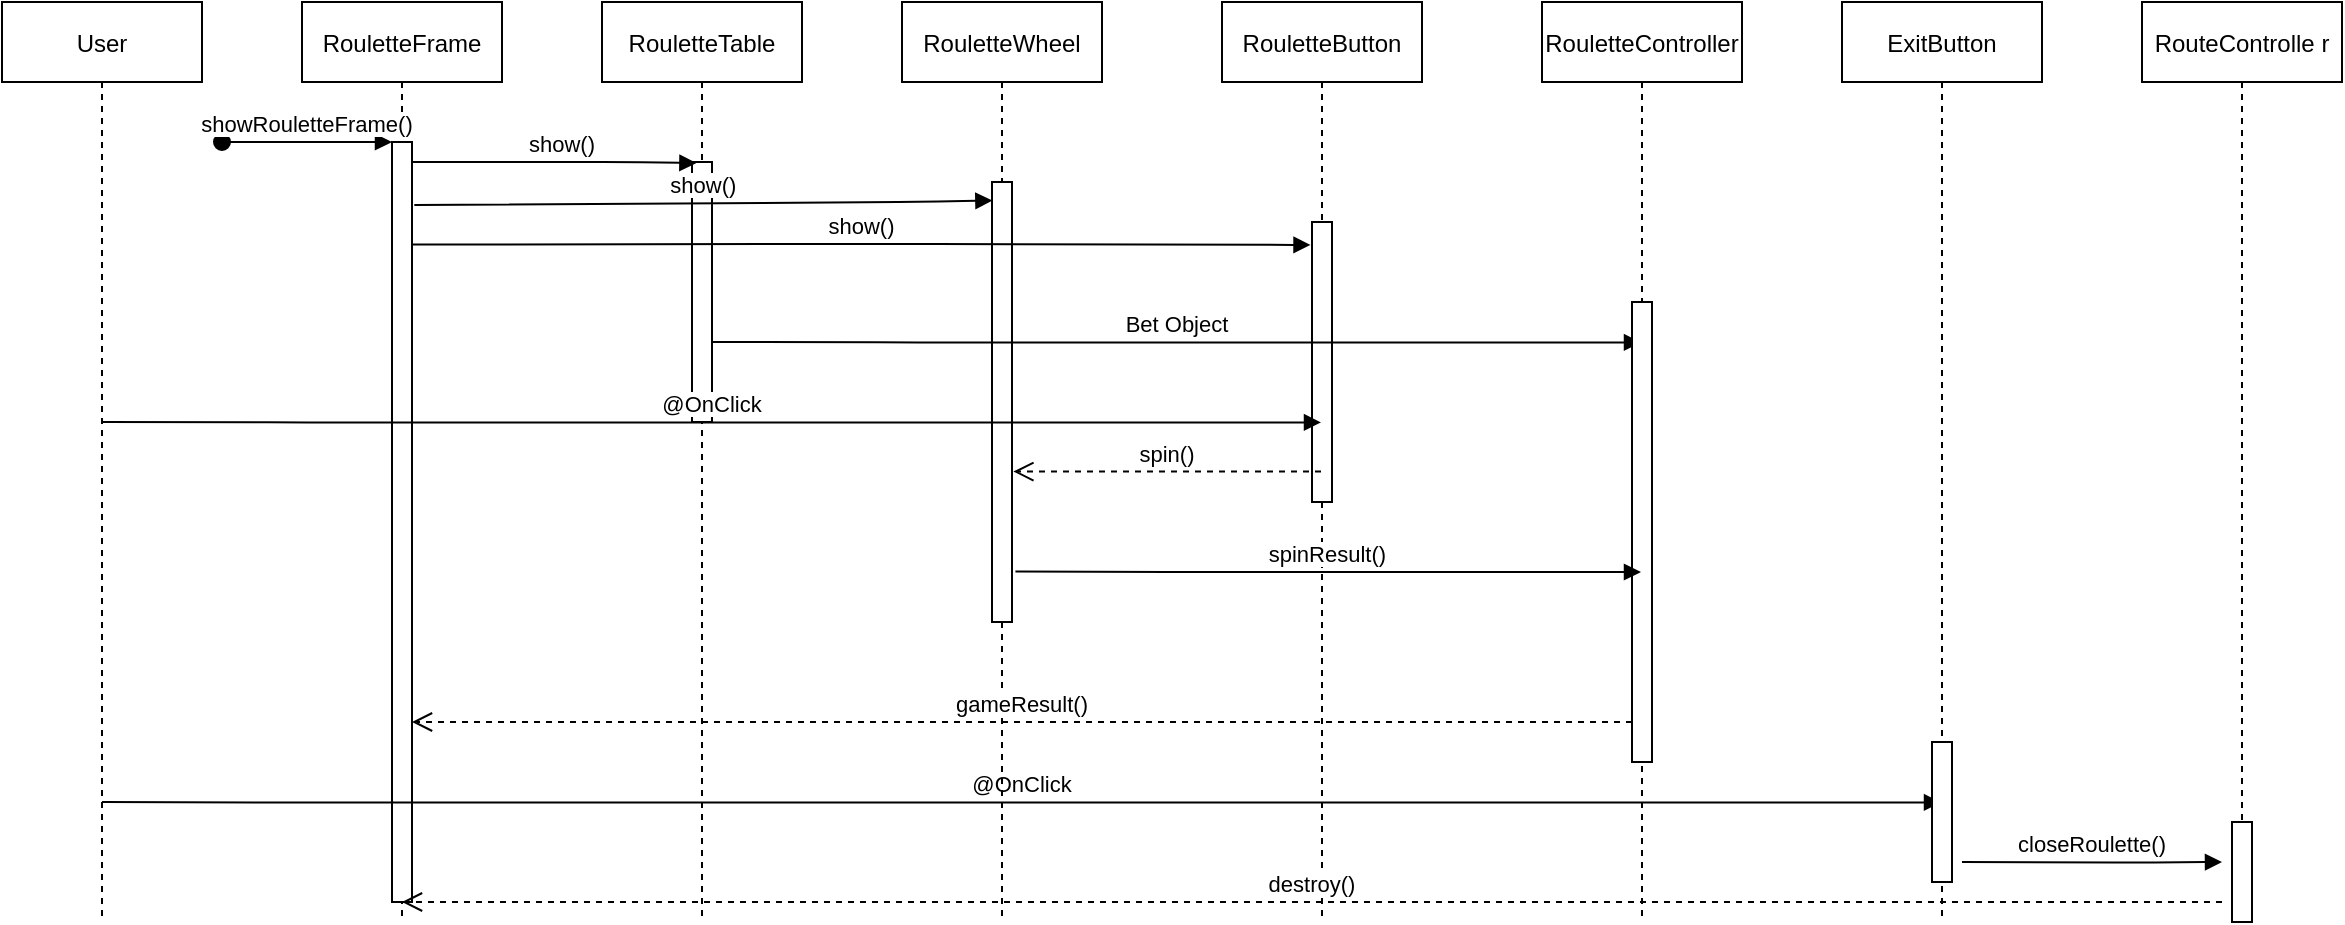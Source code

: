 <mxfile version="20.5.1" type="onedrive"><diagram id="kgpKYQtTHZ0yAKxKKP6v" name="Page-1"><mxGraphModel grid="1" page="1" gridSize="10" guides="1" tooltips="1" connect="1" arrows="1" fold="1" pageScale="1" pageWidth="850" pageHeight="1100" math="0" shadow="0"><root><mxCell id="0"/><mxCell id="1" parent="0"/><mxCell id="vGEL9RtBzpPKz4yXnmS3-22" value="RouletteFrame" style="shape=umlLifeline;perimeter=lifelinePerimeter;container=1;collapsible=0;recursiveResize=0;rounded=0;shadow=0;strokeWidth=1;" vertex="1" parent="1"><mxGeometry x="100" y="90" width="100" height="460" as="geometry"/></mxCell><mxCell id="vGEL9RtBzpPKz4yXnmS3-23" value="" style="points=[];perimeter=orthogonalPerimeter;rounded=0;shadow=0;strokeWidth=1;" vertex="1" parent="vGEL9RtBzpPKz4yXnmS3-22"><mxGeometry x="45" y="70" width="10" height="380" as="geometry"/></mxCell><mxCell id="vGEL9RtBzpPKz4yXnmS3-24" value="showRouletteFrame()" style="verticalAlign=bottom;startArrow=oval;endArrow=block;startSize=8;shadow=0;strokeWidth=1;" edge="1" parent="vGEL9RtBzpPKz4yXnmS3-22" target="vGEL9RtBzpPKz4yXnmS3-23"><mxGeometry relative="1" as="geometry"><mxPoint x="-40" y="70" as="sourcePoint"/></mxGeometry></mxCell><mxCell id="vGEL9RtBzpPKz4yXnmS3-53" value="@OnClick" style="verticalAlign=bottom;endArrow=block;shadow=0;strokeWidth=1;exitX=0.505;exitY=0.326;exitDx=0;exitDy=0;exitPerimeter=0;" edge="1" parent="vGEL9RtBzpPKz4yXnmS3-22" target="vGEL9RtBzpPKz4yXnmS3-48"><mxGeometry relative="1" as="geometry"><mxPoint x="-100.0" y="400.0" as="sourcePoint"/><mxPoint x="502.72" y="400.08" as="targetPoint"/><Array as="points"><mxPoint x="-7.37" y="400.24"/></Array></mxGeometry></mxCell><mxCell id="vGEL9RtBzpPKz4yXnmS3-25" value="RouletteTable" style="shape=umlLifeline;perimeter=lifelinePerimeter;container=1;collapsible=0;recursiveResize=0;rounded=0;shadow=0;strokeWidth=1;" vertex="1" parent="1"><mxGeometry x="250" y="90" width="100" height="460" as="geometry"/></mxCell><mxCell id="vGEL9RtBzpPKz4yXnmS3-26" value="" style="points=[];perimeter=orthogonalPerimeter;rounded=0;shadow=0;strokeWidth=1;" vertex="1" parent="vGEL9RtBzpPKz4yXnmS3-25"><mxGeometry x="45" y="80" width="10" height="130" as="geometry"/></mxCell><mxCell id="vGEL9RtBzpPKz4yXnmS3-27" value="show()" style="verticalAlign=bottom;endArrow=block;entryX=0.22;entryY=0.004;shadow=0;strokeWidth=1;entryDx=0;entryDy=0;entryPerimeter=0;" edge="1" parent="1" source="vGEL9RtBzpPKz4yXnmS3-23" target="vGEL9RtBzpPKz4yXnmS3-26"><mxGeometry x="0.055" relative="1" as="geometry"><mxPoint x="285" y="170" as="sourcePoint"/><Array as="points"><mxPoint x="260" y="170"/></Array><mxPoint as="offset"/></mxGeometry></mxCell><mxCell id="vGEL9RtBzpPKz4yXnmS3-28" value="User" style="shape=umlLifeline;perimeter=lifelinePerimeter;container=1;collapsible=0;recursiveResize=0;rounded=0;shadow=0;strokeWidth=1;" vertex="1" parent="1"><mxGeometry x="-50" y="90" width="100" height="460" as="geometry"/></mxCell><mxCell id="vGEL9RtBzpPKz4yXnmS3-29" value="RouletteWheel" style="shape=umlLifeline;perimeter=lifelinePerimeter;container=1;collapsible=0;recursiveResize=0;rounded=0;shadow=0;strokeWidth=1;" vertex="1" parent="1"><mxGeometry x="400" y="90" width="100" height="460" as="geometry"/></mxCell><mxCell id="vGEL9RtBzpPKz4yXnmS3-30" value="" style="points=[];perimeter=orthogonalPerimeter;rounded=0;shadow=0;strokeWidth=1;" vertex="1" parent="vGEL9RtBzpPKz4yXnmS3-29"><mxGeometry x="45" y="90" width="10" height="220" as="geometry"/></mxCell><mxCell id="vGEL9RtBzpPKz4yXnmS3-32" value="RouletteButton" style="shape=umlLifeline;perimeter=lifelinePerimeter;container=1;collapsible=0;recursiveResize=0;rounded=0;shadow=0;strokeWidth=1;" vertex="1" parent="1"><mxGeometry x="560" y="90" width="100" height="460" as="geometry"/></mxCell><mxCell id="vGEL9RtBzpPKz4yXnmS3-33" value="" style="points=[];perimeter=orthogonalPerimeter;rounded=0;shadow=0;strokeWidth=1;" vertex="1" parent="vGEL9RtBzpPKz4yXnmS3-32"><mxGeometry x="45" y="110" width="10" height="140" as="geometry"/></mxCell><mxCell id="vGEL9RtBzpPKz4yXnmS3-36" value="Bet Object" style="verticalAlign=bottom;endArrow=block;shadow=0;strokeWidth=1;" edge="1" parent="vGEL9RtBzpPKz4yXnmS3-32" target="vGEL9RtBzpPKz4yXnmS3-37"><mxGeometry relative="1" as="geometry"><mxPoint x="-255" y="170" as="sourcePoint"/><mxPoint x="135" y="170" as="targetPoint"/><Array as="points"><mxPoint x="-161.87" y="170.2"/></Array><mxPoint as="offset"/></mxGeometry></mxCell><mxCell id="vGEL9RtBzpPKz4yXnmS3-35" value="@OnClick" style="verticalAlign=bottom;endArrow=block;shadow=0;strokeWidth=1;" edge="1" parent="1" target="vGEL9RtBzpPKz4yXnmS3-32"><mxGeometry relative="1" as="geometry"><mxPoint y="300" as="sourcePoint"/><mxPoint x="580" y="300" as="targetPoint"/><Array as="points"><mxPoint x="93.13" y="300.2"/></Array></mxGeometry></mxCell><mxCell id="vGEL9RtBzpPKz4yXnmS3-37" value="RouletteController" style="shape=umlLifeline;perimeter=lifelinePerimeter;container=1;collapsible=0;recursiveResize=0;rounded=0;shadow=0;strokeWidth=1;" vertex="1" parent="1"><mxGeometry x="720" y="90" width="100" height="460" as="geometry"/></mxCell><mxCell id="vGEL9RtBzpPKz4yXnmS3-38" value="" style="points=[];perimeter=orthogonalPerimeter;rounded=0;shadow=0;strokeWidth=1;" vertex="1" parent="vGEL9RtBzpPKz4yXnmS3-37"><mxGeometry x="45" y="150" width="10" height="230" as="geometry"/></mxCell><mxCell id="vGEL9RtBzpPKz4yXnmS3-40" value="gameResult()" style="verticalAlign=bottom;endArrow=open;dashed=1;endSize=8;shadow=0;strokeWidth=1;" edge="1" parent="vGEL9RtBzpPKz4yXnmS3-37" target="vGEL9RtBzpPKz4yXnmS3-23"><mxGeometry relative="1" as="geometry"><mxPoint x="-165" y="360" as="targetPoint"/><mxPoint x="45" y="360" as="sourcePoint"/></mxGeometry></mxCell><mxCell id="vGEL9RtBzpPKz4yXnmS3-58" value="destroy()" style="verticalAlign=bottom;endArrow=open;dashed=1;endSize=8;shadow=0;strokeWidth=1;" edge="1" parent="vGEL9RtBzpPKz4yXnmS3-37" target="vGEL9RtBzpPKz4yXnmS3-22"><mxGeometry relative="1" as="geometry"><mxPoint x="-270.0" y="450" as="targetPoint"/><mxPoint x="340" y="450" as="sourcePoint"/></mxGeometry></mxCell><mxCell id="vGEL9RtBzpPKz4yXnmS3-31" value="show()" style="verticalAlign=bottom;endArrow=block;shadow=0;strokeWidth=1;exitX=1.115;exitY=0.083;exitDx=0;exitDy=0;exitPerimeter=0;entryX=0.019;entryY=0.042;entryDx=0;entryDy=0;entryPerimeter=0;" edge="1" parent="1" source="vGEL9RtBzpPKz4yXnmS3-23" target="vGEL9RtBzpPKz4yXnmS3-30"><mxGeometry relative="1" as="geometry"><mxPoint x="330" y="190" as="sourcePoint"/><mxPoint x="430" y="190" as="targetPoint"/><Array as="points"><mxPoint x="408" y="190"/></Array></mxGeometry></mxCell><mxCell id="vGEL9RtBzpPKz4yXnmS3-43" value="show()" style="verticalAlign=bottom;endArrow=block;shadow=0;strokeWidth=1;entryX=-0.074;entryY=0.082;entryDx=0;entryDy=0;entryPerimeter=0;exitX=1.025;exitY=0.135;exitDx=0;exitDy=0;exitPerimeter=0;" edge="1" parent="1" source="vGEL9RtBzpPKz4yXnmS3-23" target="vGEL9RtBzpPKz4yXnmS3-33"><mxGeometry relative="1" as="geometry"><mxPoint x="160" y="211" as="sourcePoint"/><mxPoint x="580" y="210" as="targetPoint"/><Array as="points"><mxPoint x="406.98" y="210.95"/></Array></mxGeometry></mxCell><mxCell id="vGEL9RtBzpPKz4yXnmS3-45" value="spinResult()" style="verticalAlign=bottom;endArrow=block;shadow=0;strokeWidth=1;exitX=1.171;exitY=0.885;exitDx=0;exitDy=0;exitPerimeter=0;" edge="1" parent="1" source="vGEL9RtBzpPKz4yXnmS3-30" target="vGEL9RtBzpPKz4yXnmS3-37"><mxGeometry x="-0.002" relative="1" as="geometry"><mxPoint x="470" y="340" as="sourcePoint"/><mxPoint x="750" y="340" as="targetPoint"/><Array as="points"><mxPoint x="543" y="375"/></Array><mxPoint as="offset"/></mxGeometry></mxCell><mxCell id="vGEL9RtBzpPKz4yXnmS3-46" value="spin()" style="verticalAlign=bottom;endArrow=open;dashed=1;endSize=8;shadow=0;strokeWidth=1;entryX=1.067;entryY=0.658;entryDx=0;entryDy=0;entryPerimeter=0;" edge="1" parent="1" source="vGEL9RtBzpPKz4yXnmS3-32" target="vGEL9RtBzpPKz4yXnmS3-30"><mxGeometry relative="1" as="geometry"><mxPoint x="455.0" y="313.61" as="targetPoint"/><mxPoint x="604.01" y="310.0" as="sourcePoint"/></mxGeometry></mxCell><mxCell id="vGEL9RtBzpPKz4yXnmS3-48" value="ExitButton" style="shape=umlLifeline;perimeter=lifelinePerimeter;container=1;collapsible=0;recursiveResize=0;rounded=0;shadow=0;strokeWidth=1;" vertex="1" parent="1"><mxGeometry x="870" y="90" width="100" height="460" as="geometry"/></mxCell><mxCell id="vGEL9RtBzpPKz4yXnmS3-49" value="" style="points=[];perimeter=orthogonalPerimeter;rounded=0;shadow=0;strokeWidth=1;" vertex="1" parent="vGEL9RtBzpPKz4yXnmS3-48"><mxGeometry x="45" y="370" width="10" height="70" as="geometry"/></mxCell><mxCell id="vGEL9RtBzpPKz4yXnmS3-55" value="RouteControlle r" style="shape=umlLifeline;perimeter=lifelinePerimeter;container=1;collapsible=0;recursiveResize=0;rounded=0;shadow=0;strokeWidth=1;" vertex="1" parent="1"><mxGeometry x="1020" y="90" width="100" height="460" as="geometry"/></mxCell><mxCell id="vGEL9RtBzpPKz4yXnmS3-56" value="" style="points=[];perimeter=orthogonalPerimeter;rounded=0;shadow=0;strokeWidth=1;" vertex="1" parent="vGEL9RtBzpPKz4yXnmS3-55"><mxGeometry x="45" y="410" width="10" height="50" as="geometry"/></mxCell><mxCell id="vGEL9RtBzpPKz4yXnmS3-57" value="closeRoulette()" style="verticalAlign=bottom;endArrow=block;shadow=0;strokeWidth=1;exitX=1.171;exitY=0.885;exitDx=0;exitDy=0;exitPerimeter=0;" edge="1" parent="1"><mxGeometry x="-0.002" relative="1" as="geometry"><mxPoint x="930" y="520" as="sourcePoint"/><mxPoint x="1060" y="520" as="targetPoint"/><Array as="points"><mxPoint x="1016.29" y="520.3"/></Array><mxPoint as="offset"/></mxGeometry></mxCell></root></mxGraphModel></diagram></mxfile>